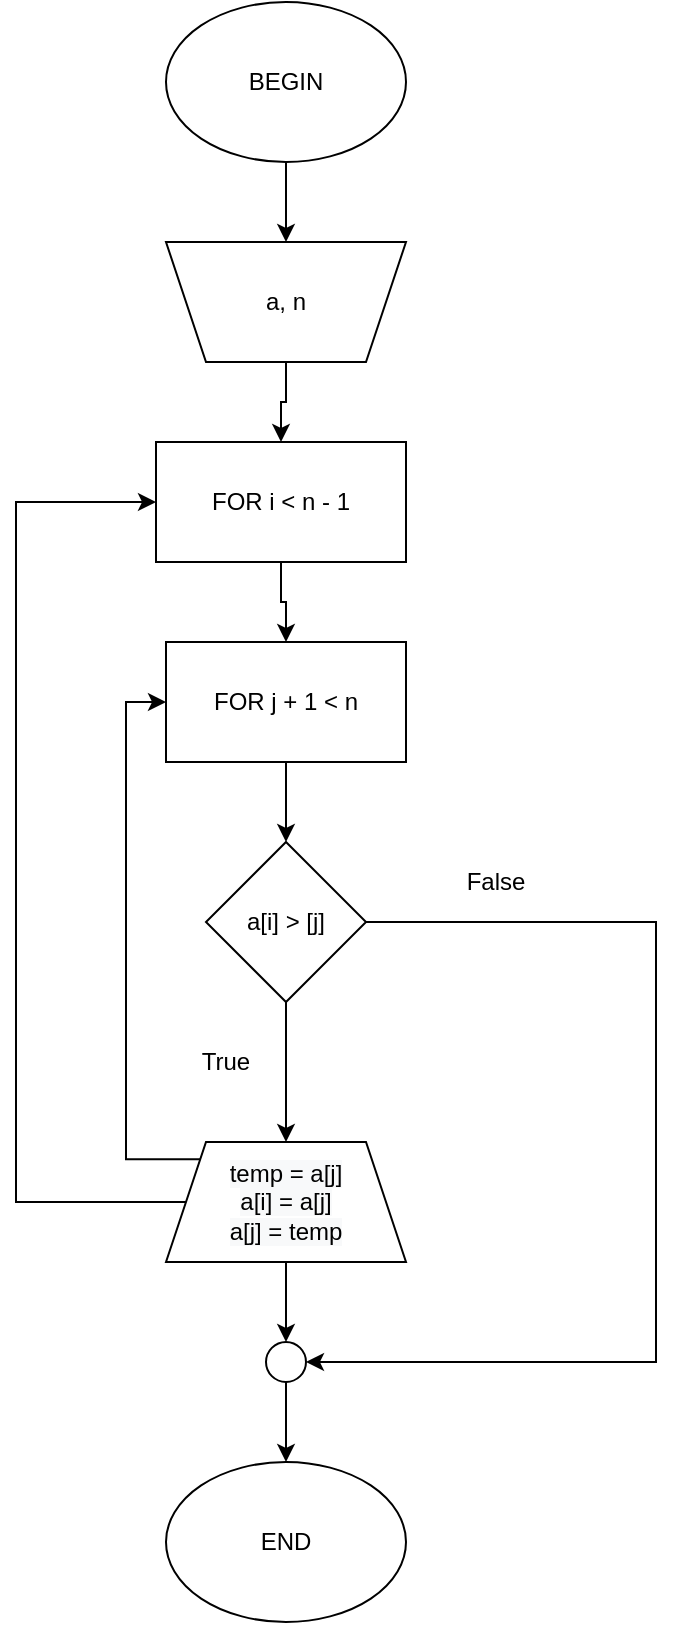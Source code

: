 <mxfile version="14.6.5" type="device"><diagram id="Papgi37TrnVoS3SCQQgT" name="Page-1"><mxGraphModel dx="1673" dy="901" grid="1" gridSize="10" guides="1" tooltips="1" connect="1" arrows="1" fold="1" page="1" pageScale="1" pageWidth="850" pageHeight="1100" math="0" shadow="0"><root><mxCell id="0"/><mxCell id="1" parent="0"/><mxCell id="oo9b9pLcMED52y0pFUdF-27" style="edgeStyle=orthogonalEdgeStyle;rounded=0;orthogonalLoop=1;jettySize=auto;html=1;entryX=0.5;entryY=0;entryDx=0;entryDy=0;" edge="1" parent="1" source="oo9b9pLcMED52y0pFUdF-6" target="oo9b9pLcMED52y0pFUdF-3"><mxGeometry relative="1" as="geometry"/></mxCell><mxCell id="oo9b9pLcMED52y0pFUdF-6" value="a, n" style="shape=trapezoid;perimeter=trapezoidPerimeter;whiteSpace=wrap;html=1;fixedSize=1;shadow=0;sketch=0;rounded=0;direction=west;" vertex="1" parent="1"><mxGeometry x="365" y="200" width="120" height="60" as="geometry"/></mxCell><mxCell id="oo9b9pLcMED52y0pFUdF-1" value="BEGIN" style="ellipse;whiteSpace=wrap;html=1;" vertex="1" parent="1"><mxGeometry x="365" y="80" width="120" height="80" as="geometry"/></mxCell><mxCell id="oo9b9pLcMED52y0pFUdF-28" style="edgeStyle=orthogonalEdgeStyle;rounded=0;orthogonalLoop=1;jettySize=auto;html=1;entryX=0.5;entryY=0;entryDx=0;entryDy=0;" edge="1" parent="1" source="oo9b9pLcMED52y0pFUdF-3" target="oo9b9pLcMED52y0pFUdF-4"><mxGeometry relative="1" as="geometry"/></mxCell><mxCell id="oo9b9pLcMED52y0pFUdF-3" value="FOR i &amp;lt; n - 1" style="rounded=0;whiteSpace=wrap;html=1;" vertex="1" parent="1"><mxGeometry x="360" y="300" width="125" height="60" as="geometry"/></mxCell><mxCell id="oo9b9pLcMED52y0pFUdF-11" style="edgeStyle=orthogonalEdgeStyle;rounded=0;orthogonalLoop=1;jettySize=auto;html=1;exitX=0.5;exitY=1;exitDx=0;exitDy=0;entryX=0.5;entryY=0;entryDx=0;entryDy=0;" edge="1" parent="1" source="oo9b9pLcMED52y0pFUdF-4" target="oo9b9pLcMED52y0pFUdF-7"><mxGeometry relative="1" as="geometry"/></mxCell><mxCell id="oo9b9pLcMED52y0pFUdF-4" value="FOR j + 1 &amp;lt; n" style="rounded=0;whiteSpace=wrap;html=1;" vertex="1" parent="1"><mxGeometry x="365" y="400" width="120" height="60" as="geometry"/></mxCell><mxCell id="oo9b9pLcMED52y0pFUdF-17" style="edgeStyle=orthogonalEdgeStyle;rounded=0;orthogonalLoop=1;jettySize=auto;html=1;exitX=0.5;exitY=1;exitDx=0;exitDy=0;" edge="1" parent="1" source="oo9b9pLcMED52y0pFUdF-7" target="oo9b9pLcMED52y0pFUdF-16"><mxGeometry relative="1" as="geometry"/></mxCell><mxCell id="oo9b9pLcMED52y0pFUdF-32" style="edgeStyle=orthogonalEdgeStyle;rounded=0;orthogonalLoop=1;jettySize=auto;html=1;entryX=1;entryY=0.5;entryDx=0;entryDy=0;" edge="1" parent="1" source="oo9b9pLcMED52y0pFUdF-7" target="oo9b9pLcMED52y0pFUdF-29"><mxGeometry relative="1" as="geometry"><mxPoint x="610" y="770" as="targetPoint"/><Array as="points"><mxPoint x="610" y="540"/><mxPoint x="610" y="760"/></Array></mxGeometry></mxCell><mxCell id="oo9b9pLcMED52y0pFUdF-7" value="a[i] &amp;gt; [j]" style="rhombus;whiteSpace=wrap;html=1;rounded=0;shadow=0;sketch=0;" vertex="1" parent="1"><mxGeometry x="385" y="500" width="80" height="80" as="geometry"/></mxCell><mxCell id="oo9b9pLcMED52y0pFUdF-8" value="" style="endArrow=classic;html=1;entryX=0.5;entryY=1;entryDx=0;entryDy=0;" edge="1" parent="1" source="oo9b9pLcMED52y0pFUdF-1" target="oo9b9pLcMED52y0pFUdF-6"><mxGeometry width="50" height="50" relative="1" as="geometry"><mxPoint x="400" y="420" as="sourcePoint"/><mxPoint x="450" y="370" as="targetPoint"/></mxGeometry></mxCell><mxCell id="oo9b9pLcMED52y0pFUdF-15" value="END" style="ellipse;whiteSpace=wrap;html=1;rounded=0;shadow=0;sketch=0;" vertex="1" parent="1"><mxGeometry x="365" y="810" width="120" height="80" as="geometry"/></mxCell><mxCell id="oo9b9pLcMED52y0pFUdF-23" style="edgeStyle=orthogonalEdgeStyle;rounded=0;orthogonalLoop=1;jettySize=auto;html=1;entryX=0;entryY=0.5;entryDx=0;entryDy=0;" edge="1" parent="1" source="oo9b9pLcMED52y0pFUdF-16" target="oo9b9pLcMED52y0pFUdF-3"><mxGeometry relative="1" as="geometry"><mxPoint x="240" y="330" as="targetPoint"/><Array as="points"><mxPoint x="290" y="680"/><mxPoint x="290" y="330"/></Array></mxGeometry></mxCell><mxCell id="oo9b9pLcMED52y0pFUdF-24" style="edgeStyle=orthogonalEdgeStyle;rounded=0;orthogonalLoop=1;jettySize=auto;html=1;exitX=0;exitY=0;exitDx=0;exitDy=0;entryX=0;entryY=0.5;entryDx=0;entryDy=0;" edge="1" parent="1" source="oo9b9pLcMED52y0pFUdF-16" target="oo9b9pLcMED52y0pFUdF-4"><mxGeometry relative="1" as="geometry"><mxPoint x="280" y="410" as="targetPoint"/><Array as="points"><mxPoint x="345" y="659"/><mxPoint x="345" y="430"/></Array></mxGeometry></mxCell><mxCell id="oo9b9pLcMED52y0pFUdF-33" style="edgeStyle=orthogonalEdgeStyle;rounded=0;orthogonalLoop=1;jettySize=auto;html=1;entryX=0.5;entryY=0;entryDx=0;entryDy=0;" edge="1" parent="1" source="oo9b9pLcMED52y0pFUdF-16" target="oo9b9pLcMED52y0pFUdF-29"><mxGeometry relative="1" as="geometry"/></mxCell><mxCell id="oo9b9pLcMED52y0pFUdF-16" value="&#10;&#10;&lt;span style=&quot;color: rgb(0, 0, 0); font-family: helvetica; font-size: 12px; font-style: normal; font-weight: 400; letter-spacing: normal; text-align: center; text-indent: 0px; text-transform: none; word-spacing: 0px; background-color: rgb(248, 249, 250); display: inline; float: none;&quot;&gt;temp = a[j]&lt;/span&gt;&lt;br style=&quot;color: rgb(0, 0, 0); font-family: helvetica; font-size: 12px; font-style: normal; font-weight: 400; letter-spacing: normal; text-align: center; text-indent: 0px; text-transform: none; word-spacing: 0px; background-color: rgb(248, 249, 250);&quot;&gt;&lt;span style=&quot;color: rgb(0, 0, 0); font-family: helvetica; font-size: 12px; font-style: normal; font-weight: 400; letter-spacing: normal; text-align: center; text-indent: 0px; text-transform: none; word-spacing: 0px; background-color: rgb(248, 249, 250); display: inline; float: none;&quot;&gt;a[i] = a[j]&lt;/span&gt;&lt;br style=&quot;color: rgb(0, 0, 0); font-family: helvetica; font-size: 12px; font-style: normal; font-weight: 400; letter-spacing: normal; text-align: center; text-indent: 0px; text-transform: none; word-spacing: 0px; background-color: rgb(248, 249, 250);&quot;&gt;&lt;span style=&quot;color: rgb(0, 0, 0); font-family: helvetica; font-size: 12px; font-style: normal; font-weight: 400; letter-spacing: normal; text-align: center; text-indent: 0px; text-transform: none; word-spacing: 0px; background-color: rgb(248, 249, 250); display: inline; float: none;&quot;&gt;a[j] = temp&lt;/span&gt;&#10;&#10;" style="shape=trapezoid;perimeter=trapezoidPerimeter;whiteSpace=wrap;html=1;fixedSize=1;rounded=0;shadow=0;sketch=0;" vertex="1" parent="1"><mxGeometry x="365" y="650" width="120" height="60" as="geometry"/></mxCell><mxCell id="oo9b9pLcMED52y0pFUdF-34" style="edgeStyle=orthogonalEdgeStyle;rounded=0;orthogonalLoop=1;jettySize=auto;html=1;exitX=0.5;exitY=1;exitDx=0;exitDy=0;" edge="1" parent="1" source="oo9b9pLcMED52y0pFUdF-29" target="oo9b9pLcMED52y0pFUdF-15"><mxGeometry relative="1" as="geometry"/></mxCell><mxCell id="oo9b9pLcMED52y0pFUdF-29" value="" style="ellipse;whiteSpace=wrap;html=1;aspect=fixed;rounded=0;shadow=0;sketch=0;" vertex="1" parent="1"><mxGeometry x="415" y="750" width="20" height="20" as="geometry"/></mxCell><mxCell id="oo9b9pLcMED52y0pFUdF-35" value="True" style="text;html=1;strokeColor=none;fillColor=none;align=center;verticalAlign=middle;whiteSpace=wrap;rounded=0;shadow=0;sketch=0;" vertex="1" parent="1"><mxGeometry x="375" y="600" width="40" height="20" as="geometry"/></mxCell><mxCell id="oo9b9pLcMED52y0pFUdF-36" value="False" style="text;html=1;strokeColor=none;fillColor=none;align=center;verticalAlign=middle;whiteSpace=wrap;rounded=0;shadow=0;sketch=0;" vertex="1" parent="1"><mxGeometry x="510" y="510" width="40" height="20" as="geometry"/></mxCell></root></mxGraphModel></diagram></mxfile>